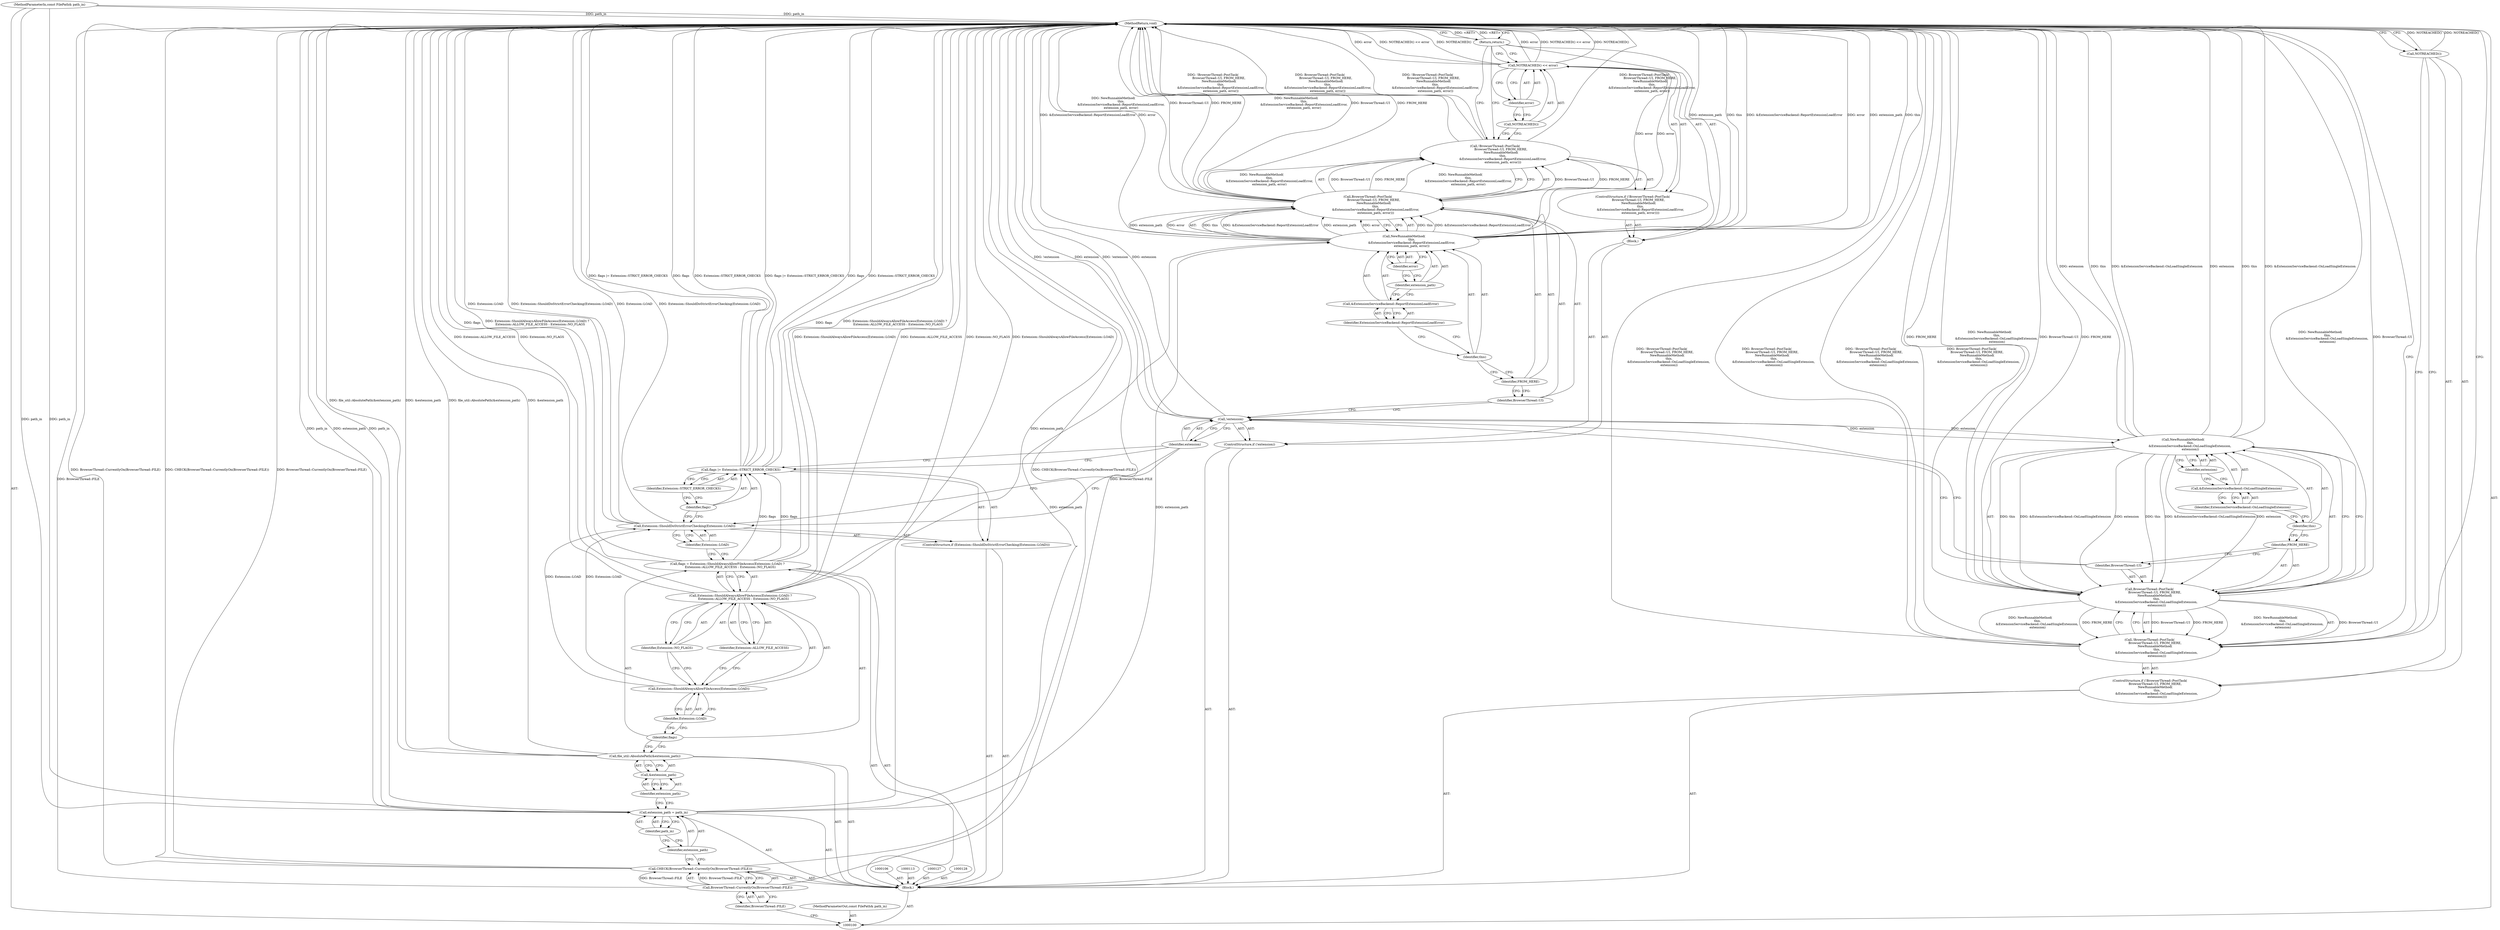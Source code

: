 digraph "0_Chrome_5fb88938e3210391f8c948f127fd96d9c2979119" {
"1000159" [label="(MethodReturn,void)"];
"1000101" [label="(MethodParameterIn,const FilePath& path_in)"];
"1000232" [label="(MethodParameterOut,const FilePath& path_in)"];
"1000102" [label="(Block,)"];
"1000126" [label="(Identifier,Extension::STRICT_ERROR_CHECKS)"];
"1000124" [label="(Call,flags |= Extension::STRICT_ERROR_CHECKS)"];
"1000125" [label="(Identifier,flags)"];
"1000132" [label="(Block,)"];
"1000129" [label="(ControlStructure,if (!extension))"];
"1000130" [label="(Call,!extension)"];
"1000131" [label="(Identifier,extension)"];
"1000133" [label="(ControlStructure,if (!BrowserThread::PostTask(\n            BrowserThread::UI, FROM_HERE,\n            NewRunnableMethod(\n                this,\n                &ExtensionServiceBackend::ReportExtensionLoadError,\n                extension_path, error))))"];
"1000134" [label="(Call,!BrowserThread::PostTask(\n            BrowserThread::UI, FROM_HERE,\n            NewRunnableMethod(\n                this,\n                &ExtensionServiceBackend::ReportExtensionLoadError,\n                extension_path, error)))"];
"1000135" [label="(Call,BrowserThread::PostTask(\n            BrowserThread::UI, FROM_HERE,\n            NewRunnableMethod(\n                this,\n                &ExtensionServiceBackend::ReportExtensionLoadError,\n                extension_path, error)))"];
"1000103" [label="(Call,CHECK(BrowserThread::CurrentlyOn(BrowserThread::FILE)))"];
"1000105" [label="(Identifier,BrowserThread::FILE)"];
"1000104" [label="(Call,BrowserThread::CurrentlyOn(BrowserThread::FILE))"];
"1000136" [label="(Identifier,BrowserThread::UI)"];
"1000137" [label="(Identifier,FROM_HERE)"];
"1000138" [label="(Call,NewRunnableMethod(\n                this,\n                &ExtensionServiceBackend::ReportExtensionLoadError,\n                extension_path, error))"];
"1000139" [label="(Identifier,this)"];
"1000140" [label="(Call,&ExtensionServiceBackend::ReportExtensionLoadError)"];
"1000141" [label="(Identifier,ExtensionServiceBackend::ReportExtensionLoadError)"];
"1000142" [label="(Identifier,extension_path)"];
"1000143" [label="(Identifier,error)"];
"1000146" [label="(Identifier,error)"];
"1000144" [label="(Call,NOTREACHED() << error)"];
"1000145" [label="(Call,NOTREACHED())"];
"1000147" [label="(Return,return;)"];
"1000148" [label="(ControlStructure,if (!BrowserThread::PostTask(\n           BrowserThread::UI, FROM_HERE,\n           NewRunnableMethod(\n               this,\n              &ExtensionServiceBackend::OnLoadSingleExtension,\n               extension))))"];
"1000149" [label="(Call,!BrowserThread::PostTask(\n           BrowserThread::UI, FROM_HERE,\n           NewRunnableMethod(\n               this,\n              &ExtensionServiceBackend::OnLoadSingleExtension,\n               extension)))"];
"1000150" [label="(Call,BrowserThread::PostTask(\n           BrowserThread::UI, FROM_HERE,\n           NewRunnableMethod(\n               this,\n              &ExtensionServiceBackend::OnLoadSingleExtension,\n               extension)))"];
"1000151" [label="(Identifier,BrowserThread::UI)"];
"1000152" [label="(Identifier,FROM_HERE)"];
"1000153" [label="(Call,NewRunnableMethod(\n               this,\n              &ExtensionServiceBackend::OnLoadSingleExtension,\n               extension))"];
"1000154" [label="(Identifier,this)"];
"1000155" [label="(Call,&ExtensionServiceBackend::OnLoadSingleExtension)"];
"1000156" [label="(Identifier,ExtensionServiceBackend::OnLoadSingleExtension)"];
"1000157" [label="(Identifier,extension)"];
"1000158" [label="(Call,NOTREACHED())"];
"1000107" [label="(Call,extension_path = path_in)"];
"1000108" [label="(Identifier,extension_path)"];
"1000109" [label="(Identifier,path_in)"];
"1000110" [label="(Call,file_util::AbsolutePath(&extension_path))"];
"1000111" [label="(Call,&extension_path)"];
"1000112" [label="(Identifier,extension_path)"];
"1000116" [label="(Call,Extension::ShouldAlwaysAllowFileAccess(Extension::LOAD) ?\n      Extension::ALLOW_FILE_ACCESS : Extension::NO_FLAGS)"];
"1000117" [label="(Call,Extension::ShouldAlwaysAllowFileAccess(Extension::LOAD))"];
"1000118" [label="(Identifier,Extension::LOAD)"];
"1000114" [label="(Call,flags = Extension::ShouldAlwaysAllowFileAccess(Extension::LOAD) ?\n      Extension::ALLOW_FILE_ACCESS : Extension::NO_FLAGS)"];
"1000115" [label="(Identifier,flags)"];
"1000120" [label="(Identifier,Extension::NO_FLAGS)"];
"1000119" [label="(Identifier,Extension::ALLOW_FILE_ACCESS)"];
"1000121" [label="(ControlStructure,if (Extension::ShouldDoStrictErrorChecking(Extension::LOAD)))"];
"1000123" [label="(Identifier,Extension::LOAD)"];
"1000122" [label="(Call,Extension::ShouldDoStrictErrorChecking(Extension::LOAD))"];
"1000159" -> "1000100"  [label="AST: "];
"1000159" -> "1000147"  [label="CFG: "];
"1000159" -> "1000158"  [label="CFG: "];
"1000159" -> "1000149"  [label="CFG: "];
"1000147" -> "1000159"  [label="DDG: <RET>"];
"1000116" -> "1000159"  [label="DDG: Extension::ShouldAlwaysAllowFileAccess(Extension::LOAD)"];
"1000116" -> "1000159"  [label="DDG: Extension::ALLOW_FILE_ACCESS"];
"1000116" -> "1000159"  [label="DDG: Extension::NO_FLAGS"];
"1000138" -> "1000159"  [label="DDG: extension_path"];
"1000138" -> "1000159"  [label="DDG: this"];
"1000138" -> "1000159"  [label="DDG: &ExtensionServiceBackend::ReportExtensionLoadError"];
"1000138" -> "1000159"  [label="DDG: error"];
"1000124" -> "1000159"  [label="DDG: flags"];
"1000124" -> "1000159"  [label="DDG: Extension::STRICT_ERROR_CHECKS"];
"1000124" -> "1000159"  [label="DDG: flags |= Extension::STRICT_ERROR_CHECKS"];
"1000107" -> "1000159"  [label="DDG: extension_path"];
"1000107" -> "1000159"  [label="DDG: path_in"];
"1000153" -> "1000159"  [label="DDG: extension"];
"1000153" -> "1000159"  [label="DDG: this"];
"1000153" -> "1000159"  [label="DDG: &ExtensionServiceBackend::OnLoadSingleExtension"];
"1000103" -> "1000159"  [label="DDG: BrowserThread::CurrentlyOn(BrowserThread::FILE)"];
"1000103" -> "1000159"  [label="DDG: CHECK(BrowserThread::CurrentlyOn(BrowserThread::FILE))"];
"1000104" -> "1000159"  [label="DDG: BrowserThread::FILE"];
"1000114" -> "1000159"  [label="DDG: flags"];
"1000114" -> "1000159"  [label="DDG: Extension::ShouldAlwaysAllowFileAccess(Extension::LOAD) ?\n      Extension::ALLOW_FILE_ACCESS : Extension::NO_FLAGS"];
"1000149" -> "1000159"  [label="DDG: !BrowserThread::PostTask(\n           BrowserThread::UI, FROM_HERE,\n           NewRunnableMethod(\n               this,\n              &ExtensionServiceBackend::OnLoadSingleExtension,\n               extension))"];
"1000149" -> "1000159"  [label="DDG: BrowserThread::PostTask(\n           BrowserThread::UI, FROM_HERE,\n           NewRunnableMethod(\n               this,\n              &ExtensionServiceBackend::OnLoadSingleExtension,\n               extension))"];
"1000150" -> "1000159"  [label="DDG: NewRunnableMethod(\n               this,\n              &ExtensionServiceBackend::OnLoadSingleExtension,\n               extension)"];
"1000150" -> "1000159"  [label="DDG: BrowserThread::UI"];
"1000150" -> "1000159"  [label="DDG: FROM_HERE"];
"1000135" -> "1000159"  [label="DDG: NewRunnableMethod(\n                this,\n                &ExtensionServiceBackend::ReportExtensionLoadError,\n                extension_path, error)"];
"1000135" -> "1000159"  [label="DDG: BrowserThread::UI"];
"1000135" -> "1000159"  [label="DDG: FROM_HERE"];
"1000144" -> "1000159"  [label="DDG: error"];
"1000144" -> "1000159"  [label="DDG: NOTREACHED() << error"];
"1000144" -> "1000159"  [label="DDG: NOTREACHED()"];
"1000130" -> "1000159"  [label="DDG: !extension"];
"1000130" -> "1000159"  [label="DDG: extension"];
"1000122" -> "1000159"  [label="DDG: Extension::LOAD"];
"1000122" -> "1000159"  [label="DDG: Extension::ShouldDoStrictErrorChecking(Extension::LOAD)"];
"1000134" -> "1000159"  [label="DDG: !BrowserThread::PostTask(\n            BrowserThread::UI, FROM_HERE,\n            NewRunnableMethod(\n                this,\n                &ExtensionServiceBackend::ReportExtensionLoadError,\n                extension_path, error))"];
"1000134" -> "1000159"  [label="DDG: BrowserThread::PostTask(\n            BrowserThread::UI, FROM_HERE,\n            NewRunnableMethod(\n                this,\n                &ExtensionServiceBackend::ReportExtensionLoadError,\n                extension_path, error))"];
"1000158" -> "1000159"  [label="DDG: NOTREACHED()"];
"1000101" -> "1000159"  [label="DDG: path_in"];
"1000110" -> "1000159"  [label="DDG: file_util::AbsolutePath(&extension_path)"];
"1000110" -> "1000159"  [label="DDG: &extension_path"];
"1000101" -> "1000100"  [label="AST: "];
"1000101" -> "1000159"  [label="DDG: path_in"];
"1000101" -> "1000107"  [label="DDG: path_in"];
"1000232" -> "1000100"  [label="AST: "];
"1000102" -> "1000100"  [label="AST: "];
"1000103" -> "1000102"  [label="AST: "];
"1000106" -> "1000102"  [label="AST: "];
"1000107" -> "1000102"  [label="AST: "];
"1000110" -> "1000102"  [label="AST: "];
"1000113" -> "1000102"  [label="AST: "];
"1000114" -> "1000102"  [label="AST: "];
"1000121" -> "1000102"  [label="AST: "];
"1000127" -> "1000102"  [label="AST: "];
"1000128" -> "1000102"  [label="AST: "];
"1000129" -> "1000102"  [label="AST: "];
"1000148" -> "1000102"  [label="AST: "];
"1000126" -> "1000124"  [label="AST: "];
"1000126" -> "1000125"  [label="CFG: "];
"1000124" -> "1000126"  [label="CFG: "];
"1000124" -> "1000121"  [label="AST: "];
"1000124" -> "1000126"  [label="CFG: "];
"1000125" -> "1000124"  [label="AST: "];
"1000126" -> "1000124"  [label="AST: "];
"1000131" -> "1000124"  [label="CFG: "];
"1000124" -> "1000159"  [label="DDG: flags"];
"1000124" -> "1000159"  [label="DDG: Extension::STRICT_ERROR_CHECKS"];
"1000124" -> "1000159"  [label="DDG: flags |= Extension::STRICT_ERROR_CHECKS"];
"1000114" -> "1000124"  [label="DDG: flags"];
"1000125" -> "1000124"  [label="AST: "];
"1000125" -> "1000122"  [label="CFG: "];
"1000126" -> "1000125"  [label="CFG: "];
"1000132" -> "1000129"  [label="AST: "];
"1000133" -> "1000132"  [label="AST: "];
"1000147" -> "1000132"  [label="AST: "];
"1000129" -> "1000102"  [label="AST: "];
"1000130" -> "1000129"  [label="AST: "];
"1000132" -> "1000129"  [label="AST: "];
"1000130" -> "1000129"  [label="AST: "];
"1000130" -> "1000131"  [label="CFG: "];
"1000131" -> "1000130"  [label="AST: "];
"1000136" -> "1000130"  [label="CFG: "];
"1000151" -> "1000130"  [label="CFG: "];
"1000130" -> "1000159"  [label="DDG: !extension"];
"1000130" -> "1000159"  [label="DDG: extension"];
"1000130" -> "1000153"  [label="DDG: extension"];
"1000131" -> "1000130"  [label="AST: "];
"1000131" -> "1000124"  [label="CFG: "];
"1000131" -> "1000122"  [label="CFG: "];
"1000130" -> "1000131"  [label="CFG: "];
"1000133" -> "1000132"  [label="AST: "];
"1000134" -> "1000133"  [label="AST: "];
"1000144" -> "1000133"  [label="AST: "];
"1000134" -> "1000133"  [label="AST: "];
"1000134" -> "1000135"  [label="CFG: "];
"1000135" -> "1000134"  [label="AST: "];
"1000145" -> "1000134"  [label="CFG: "];
"1000147" -> "1000134"  [label="CFG: "];
"1000134" -> "1000159"  [label="DDG: !BrowserThread::PostTask(\n            BrowserThread::UI, FROM_HERE,\n            NewRunnableMethod(\n                this,\n                &ExtensionServiceBackend::ReportExtensionLoadError,\n                extension_path, error))"];
"1000134" -> "1000159"  [label="DDG: BrowserThread::PostTask(\n            BrowserThread::UI, FROM_HERE,\n            NewRunnableMethod(\n                this,\n                &ExtensionServiceBackend::ReportExtensionLoadError,\n                extension_path, error))"];
"1000135" -> "1000134"  [label="DDG: BrowserThread::UI"];
"1000135" -> "1000134"  [label="DDG: FROM_HERE"];
"1000135" -> "1000134"  [label="DDG: NewRunnableMethod(\n                this,\n                &ExtensionServiceBackend::ReportExtensionLoadError,\n                extension_path, error)"];
"1000135" -> "1000134"  [label="AST: "];
"1000135" -> "1000138"  [label="CFG: "];
"1000136" -> "1000135"  [label="AST: "];
"1000137" -> "1000135"  [label="AST: "];
"1000138" -> "1000135"  [label="AST: "];
"1000134" -> "1000135"  [label="CFG: "];
"1000135" -> "1000159"  [label="DDG: NewRunnableMethod(\n                this,\n                &ExtensionServiceBackend::ReportExtensionLoadError,\n                extension_path, error)"];
"1000135" -> "1000159"  [label="DDG: BrowserThread::UI"];
"1000135" -> "1000159"  [label="DDG: FROM_HERE"];
"1000135" -> "1000134"  [label="DDG: BrowserThread::UI"];
"1000135" -> "1000134"  [label="DDG: FROM_HERE"];
"1000135" -> "1000134"  [label="DDG: NewRunnableMethod(\n                this,\n                &ExtensionServiceBackend::ReportExtensionLoadError,\n                extension_path, error)"];
"1000138" -> "1000135"  [label="DDG: this"];
"1000138" -> "1000135"  [label="DDG: &ExtensionServiceBackend::ReportExtensionLoadError"];
"1000138" -> "1000135"  [label="DDG: extension_path"];
"1000138" -> "1000135"  [label="DDG: error"];
"1000103" -> "1000102"  [label="AST: "];
"1000103" -> "1000104"  [label="CFG: "];
"1000104" -> "1000103"  [label="AST: "];
"1000108" -> "1000103"  [label="CFG: "];
"1000103" -> "1000159"  [label="DDG: BrowserThread::CurrentlyOn(BrowserThread::FILE)"];
"1000103" -> "1000159"  [label="DDG: CHECK(BrowserThread::CurrentlyOn(BrowserThread::FILE))"];
"1000104" -> "1000103"  [label="DDG: BrowserThread::FILE"];
"1000105" -> "1000104"  [label="AST: "];
"1000105" -> "1000100"  [label="CFG: "];
"1000104" -> "1000105"  [label="CFG: "];
"1000104" -> "1000103"  [label="AST: "];
"1000104" -> "1000105"  [label="CFG: "];
"1000105" -> "1000104"  [label="AST: "];
"1000103" -> "1000104"  [label="CFG: "];
"1000104" -> "1000159"  [label="DDG: BrowserThread::FILE"];
"1000104" -> "1000103"  [label="DDG: BrowserThread::FILE"];
"1000136" -> "1000135"  [label="AST: "];
"1000136" -> "1000130"  [label="CFG: "];
"1000137" -> "1000136"  [label="CFG: "];
"1000137" -> "1000135"  [label="AST: "];
"1000137" -> "1000136"  [label="CFG: "];
"1000139" -> "1000137"  [label="CFG: "];
"1000138" -> "1000135"  [label="AST: "];
"1000138" -> "1000143"  [label="CFG: "];
"1000139" -> "1000138"  [label="AST: "];
"1000140" -> "1000138"  [label="AST: "];
"1000142" -> "1000138"  [label="AST: "];
"1000143" -> "1000138"  [label="AST: "];
"1000135" -> "1000138"  [label="CFG: "];
"1000138" -> "1000159"  [label="DDG: extension_path"];
"1000138" -> "1000159"  [label="DDG: this"];
"1000138" -> "1000159"  [label="DDG: &ExtensionServiceBackend::ReportExtensionLoadError"];
"1000138" -> "1000159"  [label="DDG: error"];
"1000138" -> "1000135"  [label="DDG: this"];
"1000138" -> "1000135"  [label="DDG: &ExtensionServiceBackend::ReportExtensionLoadError"];
"1000138" -> "1000135"  [label="DDG: extension_path"];
"1000138" -> "1000135"  [label="DDG: error"];
"1000107" -> "1000138"  [label="DDG: extension_path"];
"1000138" -> "1000144"  [label="DDG: error"];
"1000139" -> "1000138"  [label="AST: "];
"1000139" -> "1000137"  [label="CFG: "];
"1000141" -> "1000139"  [label="CFG: "];
"1000140" -> "1000138"  [label="AST: "];
"1000140" -> "1000141"  [label="CFG: "];
"1000141" -> "1000140"  [label="AST: "];
"1000142" -> "1000140"  [label="CFG: "];
"1000141" -> "1000140"  [label="AST: "];
"1000141" -> "1000139"  [label="CFG: "];
"1000140" -> "1000141"  [label="CFG: "];
"1000142" -> "1000138"  [label="AST: "];
"1000142" -> "1000140"  [label="CFG: "];
"1000143" -> "1000142"  [label="CFG: "];
"1000143" -> "1000138"  [label="AST: "];
"1000143" -> "1000142"  [label="CFG: "];
"1000138" -> "1000143"  [label="CFG: "];
"1000146" -> "1000144"  [label="AST: "];
"1000146" -> "1000145"  [label="CFG: "];
"1000144" -> "1000146"  [label="CFG: "];
"1000144" -> "1000133"  [label="AST: "];
"1000144" -> "1000146"  [label="CFG: "];
"1000145" -> "1000144"  [label="AST: "];
"1000146" -> "1000144"  [label="AST: "];
"1000147" -> "1000144"  [label="CFG: "];
"1000144" -> "1000159"  [label="DDG: error"];
"1000144" -> "1000159"  [label="DDG: NOTREACHED() << error"];
"1000144" -> "1000159"  [label="DDG: NOTREACHED()"];
"1000138" -> "1000144"  [label="DDG: error"];
"1000145" -> "1000144"  [label="AST: "];
"1000145" -> "1000134"  [label="CFG: "];
"1000146" -> "1000145"  [label="CFG: "];
"1000147" -> "1000132"  [label="AST: "];
"1000147" -> "1000144"  [label="CFG: "];
"1000147" -> "1000134"  [label="CFG: "];
"1000159" -> "1000147"  [label="CFG: "];
"1000147" -> "1000159"  [label="DDG: <RET>"];
"1000148" -> "1000102"  [label="AST: "];
"1000149" -> "1000148"  [label="AST: "];
"1000158" -> "1000148"  [label="AST: "];
"1000149" -> "1000148"  [label="AST: "];
"1000149" -> "1000150"  [label="CFG: "];
"1000150" -> "1000149"  [label="AST: "];
"1000158" -> "1000149"  [label="CFG: "];
"1000159" -> "1000149"  [label="CFG: "];
"1000149" -> "1000159"  [label="DDG: !BrowserThread::PostTask(\n           BrowserThread::UI, FROM_HERE,\n           NewRunnableMethod(\n               this,\n              &ExtensionServiceBackend::OnLoadSingleExtension,\n               extension))"];
"1000149" -> "1000159"  [label="DDG: BrowserThread::PostTask(\n           BrowserThread::UI, FROM_HERE,\n           NewRunnableMethod(\n               this,\n              &ExtensionServiceBackend::OnLoadSingleExtension,\n               extension))"];
"1000150" -> "1000149"  [label="DDG: BrowserThread::UI"];
"1000150" -> "1000149"  [label="DDG: FROM_HERE"];
"1000150" -> "1000149"  [label="DDG: NewRunnableMethod(\n               this,\n              &ExtensionServiceBackend::OnLoadSingleExtension,\n               extension)"];
"1000150" -> "1000149"  [label="AST: "];
"1000150" -> "1000153"  [label="CFG: "];
"1000151" -> "1000150"  [label="AST: "];
"1000152" -> "1000150"  [label="AST: "];
"1000153" -> "1000150"  [label="AST: "];
"1000149" -> "1000150"  [label="CFG: "];
"1000150" -> "1000159"  [label="DDG: NewRunnableMethod(\n               this,\n              &ExtensionServiceBackend::OnLoadSingleExtension,\n               extension)"];
"1000150" -> "1000159"  [label="DDG: BrowserThread::UI"];
"1000150" -> "1000159"  [label="DDG: FROM_HERE"];
"1000150" -> "1000149"  [label="DDG: BrowserThread::UI"];
"1000150" -> "1000149"  [label="DDG: FROM_HERE"];
"1000150" -> "1000149"  [label="DDG: NewRunnableMethod(\n               this,\n              &ExtensionServiceBackend::OnLoadSingleExtension,\n               extension)"];
"1000153" -> "1000150"  [label="DDG: this"];
"1000153" -> "1000150"  [label="DDG: &ExtensionServiceBackend::OnLoadSingleExtension"];
"1000153" -> "1000150"  [label="DDG: extension"];
"1000151" -> "1000150"  [label="AST: "];
"1000151" -> "1000130"  [label="CFG: "];
"1000152" -> "1000151"  [label="CFG: "];
"1000152" -> "1000150"  [label="AST: "];
"1000152" -> "1000151"  [label="CFG: "];
"1000154" -> "1000152"  [label="CFG: "];
"1000153" -> "1000150"  [label="AST: "];
"1000153" -> "1000157"  [label="CFG: "];
"1000154" -> "1000153"  [label="AST: "];
"1000155" -> "1000153"  [label="AST: "];
"1000157" -> "1000153"  [label="AST: "];
"1000150" -> "1000153"  [label="CFG: "];
"1000153" -> "1000159"  [label="DDG: extension"];
"1000153" -> "1000159"  [label="DDG: this"];
"1000153" -> "1000159"  [label="DDG: &ExtensionServiceBackend::OnLoadSingleExtension"];
"1000153" -> "1000150"  [label="DDG: this"];
"1000153" -> "1000150"  [label="DDG: &ExtensionServiceBackend::OnLoadSingleExtension"];
"1000153" -> "1000150"  [label="DDG: extension"];
"1000130" -> "1000153"  [label="DDG: extension"];
"1000154" -> "1000153"  [label="AST: "];
"1000154" -> "1000152"  [label="CFG: "];
"1000156" -> "1000154"  [label="CFG: "];
"1000155" -> "1000153"  [label="AST: "];
"1000155" -> "1000156"  [label="CFG: "];
"1000156" -> "1000155"  [label="AST: "];
"1000157" -> "1000155"  [label="CFG: "];
"1000156" -> "1000155"  [label="AST: "];
"1000156" -> "1000154"  [label="CFG: "];
"1000155" -> "1000156"  [label="CFG: "];
"1000157" -> "1000153"  [label="AST: "];
"1000157" -> "1000155"  [label="CFG: "];
"1000153" -> "1000157"  [label="CFG: "];
"1000158" -> "1000148"  [label="AST: "];
"1000158" -> "1000149"  [label="CFG: "];
"1000159" -> "1000158"  [label="CFG: "];
"1000158" -> "1000159"  [label="DDG: NOTREACHED()"];
"1000107" -> "1000102"  [label="AST: "];
"1000107" -> "1000109"  [label="CFG: "];
"1000108" -> "1000107"  [label="AST: "];
"1000109" -> "1000107"  [label="AST: "];
"1000112" -> "1000107"  [label="CFG: "];
"1000107" -> "1000159"  [label="DDG: extension_path"];
"1000107" -> "1000159"  [label="DDG: path_in"];
"1000101" -> "1000107"  [label="DDG: path_in"];
"1000107" -> "1000138"  [label="DDG: extension_path"];
"1000108" -> "1000107"  [label="AST: "];
"1000108" -> "1000103"  [label="CFG: "];
"1000109" -> "1000108"  [label="CFG: "];
"1000109" -> "1000107"  [label="AST: "];
"1000109" -> "1000108"  [label="CFG: "];
"1000107" -> "1000109"  [label="CFG: "];
"1000110" -> "1000102"  [label="AST: "];
"1000110" -> "1000111"  [label="CFG: "];
"1000111" -> "1000110"  [label="AST: "];
"1000115" -> "1000110"  [label="CFG: "];
"1000110" -> "1000159"  [label="DDG: file_util::AbsolutePath(&extension_path)"];
"1000110" -> "1000159"  [label="DDG: &extension_path"];
"1000111" -> "1000110"  [label="AST: "];
"1000111" -> "1000112"  [label="CFG: "];
"1000112" -> "1000111"  [label="AST: "];
"1000110" -> "1000111"  [label="CFG: "];
"1000112" -> "1000111"  [label="AST: "];
"1000112" -> "1000107"  [label="CFG: "];
"1000111" -> "1000112"  [label="CFG: "];
"1000116" -> "1000114"  [label="AST: "];
"1000116" -> "1000119"  [label="CFG: "];
"1000116" -> "1000120"  [label="CFG: "];
"1000117" -> "1000116"  [label="AST: "];
"1000119" -> "1000116"  [label="AST: "];
"1000120" -> "1000116"  [label="AST: "];
"1000114" -> "1000116"  [label="CFG: "];
"1000116" -> "1000159"  [label="DDG: Extension::ShouldAlwaysAllowFileAccess(Extension::LOAD)"];
"1000116" -> "1000159"  [label="DDG: Extension::ALLOW_FILE_ACCESS"];
"1000116" -> "1000159"  [label="DDG: Extension::NO_FLAGS"];
"1000117" -> "1000116"  [label="AST: "];
"1000117" -> "1000118"  [label="CFG: "];
"1000118" -> "1000117"  [label="AST: "];
"1000119" -> "1000117"  [label="CFG: "];
"1000120" -> "1000117"  [label="CFG: "];
"1000117" -> "1000122"  [label="DDG: Extension::LOAD"];
"1000118" -> "1000117"  [label="AST: "];
"1000118" -> "1000115"  [label="CFG: "];
"1000117" -> "1000118"  [label="CFG: "];
"1000114" -> "1000102"  [label="AST: "];
"1000114" -> "1000116"  [label="CFG: "];
"1000115" -> "1000114"  [label="AST: "];
"1000116" -> "1000114"  [label="AST: "];
"1000123" -> "1000114"  [label="CFG: "];
"1000114" -> "1000159"  [label="DDG: flags"];
"1000114" -> "1000159"  [label="DDG: Extension::ShouldAlwaysAllowFileAccess(Extension::LOAD) ?\n      Extension::ALLOW_FILE_ACCESS : Extension::NO_FLAGS"];
"1000114" -> "1000124"  [label="DDG: flags"];
"1000115" -> "1000114"  [label="AST: "];
"1000115" -> "1000110"  [label="CFG: "];
"1000118" -> "1000115"  [label="CFG: "];
"1000120" -> "1000116"  [label="AST: "];
"1000120" -> "1000117"  [label="CFG: "];
"1000116" -> "1000120"  [label="CFG: "];
"1000119" -> "1000116"  [label="AST: "];
"1000119" -> "1000117"  [label="CFG: "];
"1000116" -> "1000119"  [label="CFG: "];
"1000121" -> "1000102"  [label="AST: "];
"1000122" -> "1000121"  [label="AST: "];
"1000124" -> "1000121"  [label="AST: "];
"1000123" -> "1000122"  [label="AST: "];
"1000123" -> "1000114"  [label="CFG: "];
"1000122" -> "1000123"  [label="CFG: "];
"1000122" -> "1000121"  [label="AST: "];
"1000122" -> "1000123"  [label="CFG: "];
"1000123" -> "1000122"  [label="AST: "];
"1000125" -> "1000122"  [label="CFG: "];
"1000131" -> "1000122"  [label="CFG: "];
"1000122" -> "1000159"  [label="DDG: Extension::LOAD"];
"1000122" -> "1000159"  [label="DDG: Extension::ShouldDoStrictErrorChecking(Extension::LOAD)"];
"1000117" -> "1000122"  [label="DDG: Extension::LOAD"];
}
